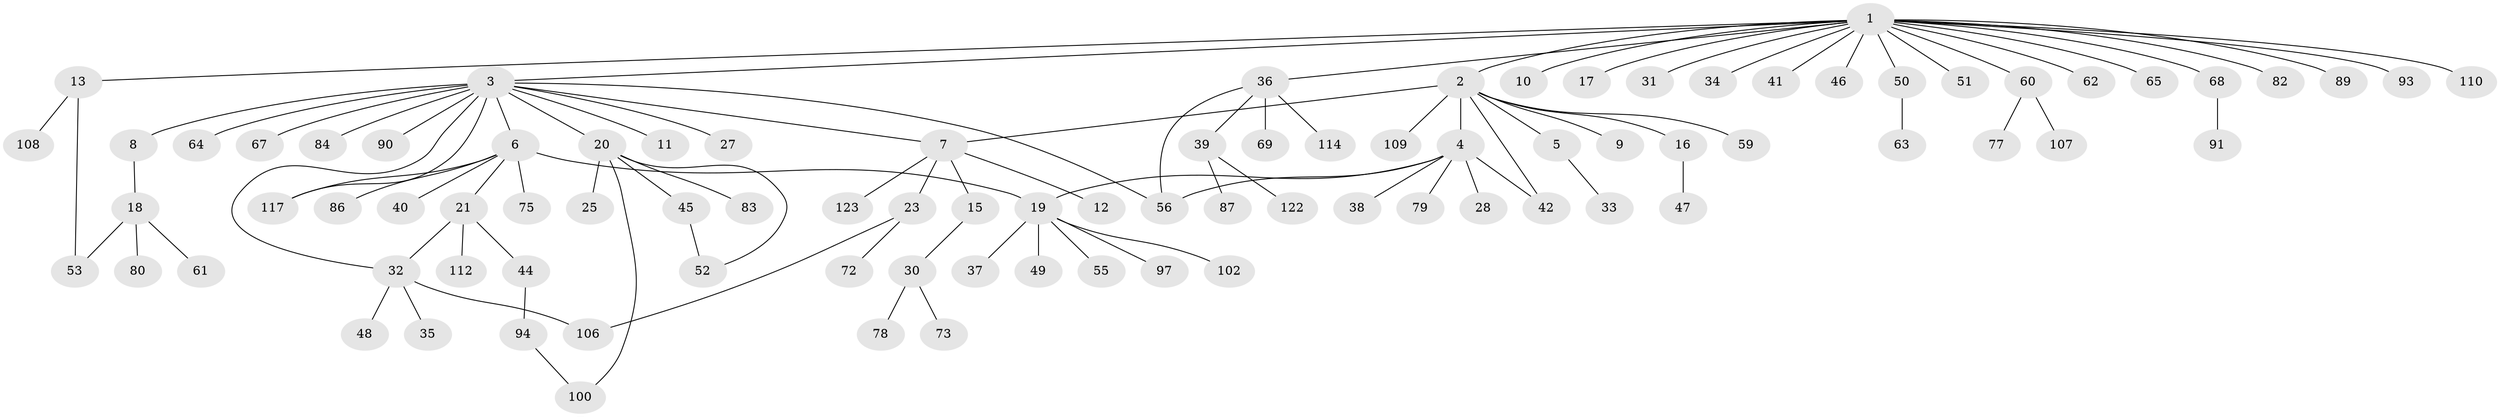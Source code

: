 // Generated by graph-tools (version 1.1) at 2025/51/02/27/25 19:51:57]
// undirected, 89 vertices, 99 edges
graph export_dot {
graph [start="1"]
  node [color=gray90,style=filled];
  1 [super="+24"];
  2 [super="+98"];
  3 [super="+124"];
  4 [super="+14"];
  5 [super="+103"];
  6 [super="+58"];
  7 [super="+95"];
  8;
  9 [super="+105"];
  10 [super="+81"];
  11;
  12;
  13 [super="+70"];
  15 [super="+26"];
  16;
  17;
  18 [super="+29"];
  19 [super="+22"];
  20 [super="+43"];
  21 [super="+85"];
  23;
  25;
  27;
  28;
  30 [super="+54"];
  31;
  32 [super="+92"];
  33;
  34;
  35;
  36 [super="+88"];
  37;
  38;
  39 [super="+74"];
  40 [super="+125"];
  41;
  42 [super="+66"];
  44;
  45;
  46;
  47 [super="+118"];
  48;
  49;
  50;
  51 [super="+71"];
  52 [super="+76"];
  53;
  55;
  56 [super="+57"];
  59;
  60 [super="+96"];
  61 [super="+116"];
  62;
  63;
  64;
  65;
  67;
  68;
  69;
  72;
  73 [super="+104"];
  75 [super="+113"];
  77;
  78 [super="+101"];
  79 [super="+99"];
  80;
  82;
  83 [super="+111"];
  84;
  86;
  87;
  89;
  90;
  91;
  93;
  94 [super="+121"];
  97 [super="+120"];
  100;
  102 [super="+115"];
  106;
  107;
  108;
  109;
  110;
  112;
  114;
  117 [super="+119"];
  122;
  123;
  1 -- 2;
  1 -- 3;
  1 -- 10;
  1 -- 13;
  1 -- 17;
  1 -- 31;
  1 -- 34;
  1 -- 36;
  1 -- 41;
  1 -- 46;
  1 -- 50;
  1 -- 51;
  1 -- 60;
  1 -- 62;
  1 -- 65;
  1 -- 68;
  1 -- 82;
  1 -- 89;
  1 -- 93;
  1 -- 110;
  2 -- 4;
  2 -- 5;
  2 -- 7;
  2 -- 9;
  2 -- 16;
  2 -- 59;
  2 -- 109;
  2 -- 42;
  3 -- 6;
  3 -- 7;
  3 -- 8;
  3 -- 11;
  3 -- 20;
  3 -- 27;
  3 -- 32;
  3 -- 64;
  3 -- 67;
  3 -- 84;
  3 -- 90;
  3 -- 117;
  3 -- 56;
  4 -- 19;
  4 -- 28;
  4 -- 38;
  4 -- 42;
  4 -- 79;
  4 -- 56;
  5 -- 33;
  6 -- 21;
  6 -- 40;
  6 -- 75;
  6 -- 117;
  6 -- 19;
  6 -- 86;
  7 -- 12;
  7 -- 15;
  7 -- 23;
  7 -- 123;
  8 -- 18;
  13 -- 53;
  13 -- 108;
  15 -- 30;
  16 -- 47;
  18 -- 80;
  18 -- 53;
  18 -- 61;
  19 -- 37;
  19 -- 102;
  19 -- 49;
  19 -- 97;
  19 -- 55;
  20 -- 25;
  20 -- 52;
  20 -- 83;
  20 -- 100;
  20 -- 45;
  21 -- 44;
  21 -- 112;
  21 -- 32;
  23 -- 72;
  23 -- 106;
  30 -- 73;
  30 -- 78;
  32 -- 35;
  32 -- 48;
  32 -- 106;
  36 -- 39;
  36 -- 56;
  36 -- 69;
  36 -- 114;
  39 -- 122;
  39 -- 87;
  44 -- 94;
  45 -- 52;
  50 -- 63;
  60 -- 77;
  60 -- 107;
  68 -- 91;
  94 -- 100;
}
